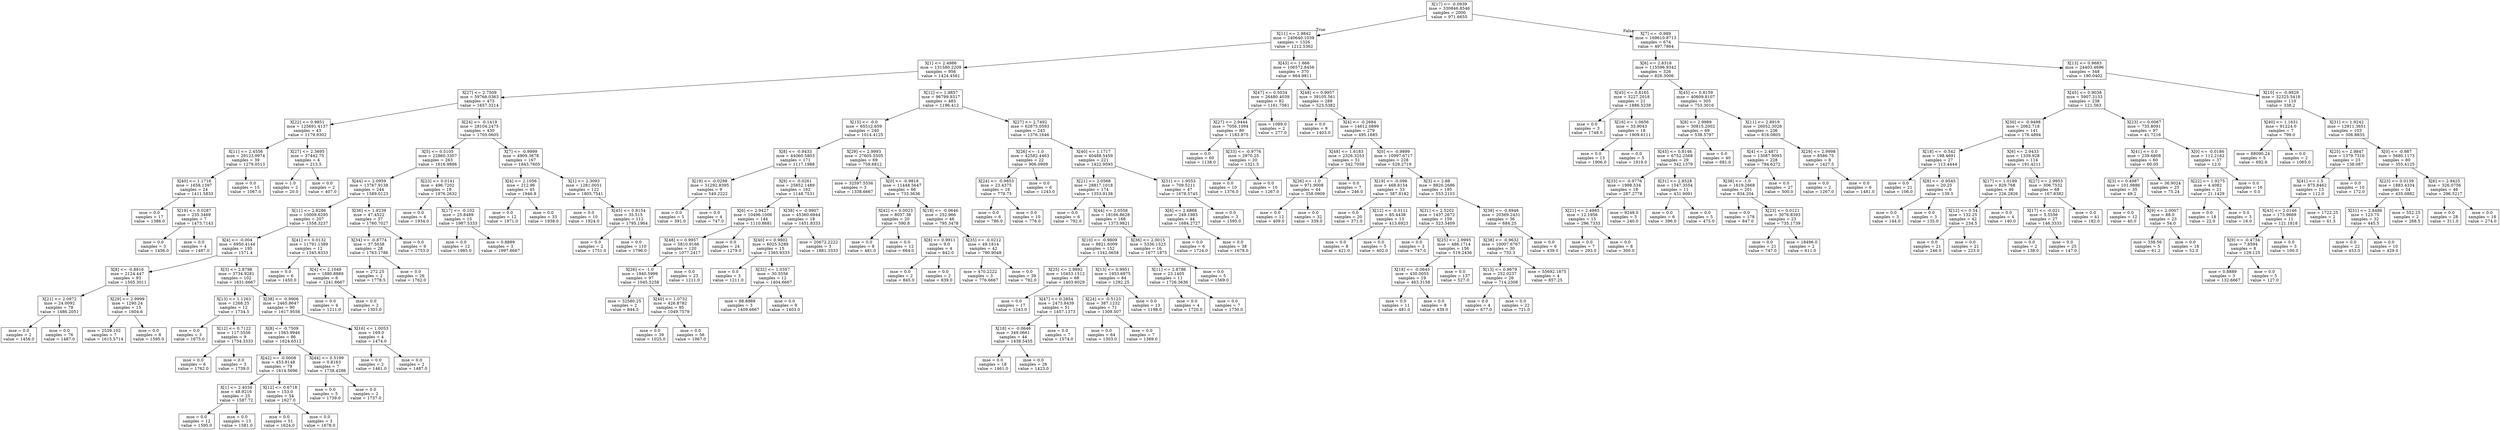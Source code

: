 digraph Tree {
node [shape=box] ;
0 [label="X[17] <= -0.0939\nmse = 330846.8546\nsamples = 2000\nvalue = 971.6655"] ;
1 [label="X[11] <= 2.9842\nmse = 240640.1039\nsamples = 1326\nvalue = 1212.5362"] ;
0 -> 1 [labeldistance=2.5, labelangle=45, headlabel="True"] ;
2 [label="X[1] <= 2.4986\nmse = 131580.2209\nsamples = 956\nvalue = 1424.4561"] ;
1 -> 2 ;
3 [label="X[27] <= 2.7509\nmse = 59766.0363\nsamples = 473\nvalue = 1657.3214"] ;
2 -> 3 ;
4 [label="X[22] <= 0.9851\nmse = 125691.4137\nsamples = 43\nvalue = 1179.9302"] ;
3 -> 4 ;
5 [label="X[11] <= 2.4556\nmse = 29123.9974\nsamples = 39\nvalue = 1279.0513"] ;
4 -> 5 ;
6 [label="X[40] <= 1.1716\nmse = 1658.1597\nsamples = 24\nvalue = 1411.5833"] ;
5 -> 6 ;
7 [label="mse = 0.0\nsamples = 17\nvalue = 1386.0"] ;
6 -> 7 ;
8 [label="X[19] <= 0.0287\nmse = 235.3469\nsamples = 7\nvalue = 1473.7143"] ;
6 -> 8 ;
9 [label="mse = 0.0\nsamples = 3\nvalue = 1456.0"] ;
8 -> 9 ;
10 [label="mse = 0.0\nsamples = 4\nvalue = 1487.0"] ;
8 -> 10 ;
11 [label="mse = 0.0\nsamples = 15\nvalue = 1067.0"] ;
5 -> 11 ;
12 [label="X[27] <= 2.3695\nmse = 37442.75\nsamples = 4\nvalue = 213.5"] ;
4 -> 12 ;
13 [label="mse = 1.0\nsamples = 2\nvalue = 20.0"] ;
12 -> 13 ;
14 [label="mse = 0.0\nsamples = 2\nvalue = 407.0"] ;
12 -> 14 ;
15 [label="X[24] <= -0.1419\nmse = 28104.2475\nsamples = 430\nvalue = 1705.0605"] ;
3 -> 15 ;
16 [label="X[5] <= 0.5105\nmse = 22860.3307\nsamples = 263\nvalue = 1616.9886"] ;
15 -> 16 ;
17 [label="X[44] <= 2.0959\nmse = 13767.9138\nsamples = 244\nvalue = 1589.0123"] ;
16 -> 17 ;
18 [label="X[11] <= 2.8286\nmse = 10009.6295\nsamples = 207\nvalue = 1558.3237"] ;
17 -> 18 ;
19 [label="X[4] <= -0.004\nmse = 6950.4144\nsamples = 195\nvalue = 1571.4"] ;
18 -> 19 ;
20 [label="X[8] <= -0.8916\nmse = 2124.447\nsamples = 93\nvalue = 1505.3011"] ;
19 -> 20 ;
21 [label="X[21] <= 2.0972\nmse = 24.0092\nsamples = 78\nvalue = 1486.2051"] ;
20 -> 21 ;
22 [label="mse = 0.0\nsamples = 2\nvalue = 1456.0"] ;
21 -> 22 ;
23 [label="mse = 0.0\nsamples = 76\nvalue = 1487.0"] ;
21 -> 23 ;
24 [label="X[29] <= 2.9999\nmse = 1290.24\nsamples = 15\nvalue = 1604.6"] ;
20 -> 24 ;
25 [label="mse = 2539.102\nsamples = 7\nvalue = 1615.5714"] ;
24 -> 25 ;
26 [label="mse = 0.0\nsamples = 8\nvalue = 1595.0"] ;
24 -> 26 ;
27 [label="X[3] <= 2.8798\nmse = 3734.9281\nsamples = 102\nvalue = 1631.6667"] ;
19 -> 27 ;
28 [label="X[13] <= 1.1263\nmse = 1268.25\nsamples = 12\nvalue = 1734.5"] ;
27 -> 28 ;
29 [label="mse = 0.0\nsamples = 3\nvalue = 1675.0"] ;
28 -> 29 ;
30 [label="X[12] <= 0.7122\nmse = 117.5556\nsamples = 9\nvalue = 1754.3333"] ;
28 -> 30 ;
31 [label="mse = 0.0\nsamples = 6\nvalue = 1762.0"] ;
30 -> 31 ;
32 [label="mse = 0.0\nsamples = 3\nvalue = 1739.0"] ;
30 -> 32 ;
33 [label="X[38] <= -0.9906\nmse = 2465.8647\nsamples = 90\nvalue = 1617.9556"] ;
27 -> 33 ;
34 [label="X[8] <= -0.7509\nmse = 1563.9946\nsamples = 86\nvalue = 1624.6512"] ;
33 -> 34 ;
35 [label="X[42] <= -0.0008\nmse = 453.8148\nsamples = 79\nvalue = 1614.5696"] ;
34 -> 35 ;
36 [label="X[1] <= 2.4034\nmse = 48.9216\nsamples = 25\nvalue = 1587.72"] ;
35 -> 36 ;
37 [label="mse = 0.0\nsamples = 12\nvalue = 1595.0"] ;
36 -> 37 ;
38 [label="mse = 0.0\nsamples = 13\nvalue = 1581.0"] ;
36 -> 38 ;
39 [label="X[12] <= 0.6718\nmse = 153.0\nsamples = 54\nvalue = 1627.0"] ;
35 -> 39 ;
40 [label="mse = 0.0\nsamples = 51\nvalue = 1624.0"] ;
39 -> 40 ;
41 [label="mse = 0.0\nsamples = 3\nvalue = 1678.0"] ;
39 -> 41 ;
42 [label="X[44] <= 0.5199\nmse = 0.8163\nsamples = 7\nvalue = 1738.4286"] ;
34 -> 42 ;
43 [label="mse = 0.0\nsamples = 5\nvalue = 1739.0"] ;
42 -> 43 ;
44 [label="mse = 0.0\nsamples = 2\nvalue = 1737.0"] ;
42 -> 44 ;
45 [label="X[16] <= 1.0053\nmse = 169.0\nsamples = 4\nvalue = 1474.0"] ;
33 -> 45 ;
46 [label="mse = 0.0\nsamples = 2\nvalue = 1461.0"] ;
45 -> 46 ;
47 [label="mse = 0.0\nsamples = 2\nvalue = 1487.0"] ;
45 -> 47 ;
48 [label="X[41] <= 0.0132\nmse = 11791.1389\nsamples = 12\nvalue = 1345.8333"] ;
18 -> 48 ;
49 [label="mse = 0.0\nsamples = 6\nvalue = 1450.0"] ;
48 -> 49 ;
50 [label="X[4] <= 2.1049\nmse = 1880.8889\nsamples = 6\nvalue = 1241.6667"] ;
48 -> 50 ;
51 [label="mse = 0.0\nsamples = 4\nvalue = 1211.0"] ;
50 -> 51 ;
52 [label="mse = 0.0\nsamples = 2\nvalue = 1303.0"] ;
50 -> 52 ;
53 [label="X[36] <= 1.9239\nmse = 47.4522\nsamples = 37\nvalue = 1760.7027"] ;
17 -> 53 ;
54 [label="X[34] <= -0.8774\nmse = 37.5038\nsamples = 28\nvalue = 1763.1786"] ;
53 -> 54 ;
55 [label="mse = 272.25\nsamples = 2\nvalue = 1778.5"] ;
54 -> 55 ;
56 [label="mse = 0.0\nsamples = 26\nvalue = 1762.0"] ;
54 -> 56 ;
57 [label="mse = 0.0\nsamples = 9\nvalue = 1753.0"] ;
53 -> 57 ;
58 [label="X[23] <= 0.0141\nmse = 496.7202\nsamples = 19\nvalue = 1976.2632"] ;
16 -> 58 ;
59 [label="mse = 0.0\nsamples = 4\nvalue = 1934.0"] ;
58 -> 59 ;
60 [label="X[17] <= -0.102\nmse = 25.8489\nsamples = 15\nvalue = 1987.5333"] ;
58 -> 60 ;
61 [label="mse = 0.0\nsamples = 12\nvalue = 1985.0"] ;
60 -> 61 ;
62 [label="mse = 0.8889\nsamples = 3\nvalue = 1997.6667"] ;
60 -> 62 ;
63 [label="X[7] <= -0.9999\nmse = 4909.3678\nsamples = 167\nvalue = 1843.7605"] ;
15 -> 63 ;
64 [label="X[4] <= 2.1056\nmse = 212.96\nsamples = 45\nvalue = 1946.8"] ;
63 -> 64 ;
65 [label="mse = 0.0\nsamples = 12\nvalue = 1971.0"] ;
64 -> 65 ;
66 [label="mse = 0.0\nsamples = 33\nvalue = 1938.0"] ;
64 -> 66 ;
67 [label="X[1] <= 2.3093\nmse = 1281.0051\nsamples = 122\nvalue = 1805.7541"] ;
63 -> 67 ;
68 [label="mse = 0.0\nsamples = 10\nvalue = 1924.0"] ;
67 -> 68 ;
69 [label="X[45] <= 0.8154\nmse = 35.515\nsamples = 112\nvalue = 1795.1964"] ;
67 -> 69 ;
70 [label="mse = 0.0\nsamples = 2\nvalue = 1751.0"] ;
69 -> 70 ;
71 [label="mse = 0.0\nsamples = 110\nvalue = 1796.0"] ;
69 -> 71 ;
72 [label="X[12] <= 1.9857\nmse = 96799.9317\nsamples = 483\nvalue = 1196.412"] ;
2 -> 72 ;
73 [label="X[15] <= -0.0\nmse = 65512.659\nsamples = 240\nvalue = 1014.4125"] ;
72 -> 73 ;
74 [label="X[8] <= -0.9433\nmse = 44060.5803\nsamples = 171\nvalue = 1117.1988"] ;
73 -> 74 ;
75 [label="X[19] <= -0.0298\nmse = 31292.8395\nsamples = 9\nvalue = 549.2222"] ;
74 -> 75 ;
76 [label="mse = 0.0\nsamples = 5\nvalue = 391.0"] ;
75 -> 76 ;
77 [label="mse = 0.0\nsamples = 4\nvalue = 747.0"] ;
75 -> 77 ;
78 [label="X[9] <= -0.0261\nmse = 25852.1489\nsamples = 162\nvalue = 1148.7531"] ;
74 -> 78 ;
79 [label="X[6] <= 2.9427\nmse = 10496.1006\nsamples = 144\nvalue = 1110.8681"] ;
78 -> 79 ;
80 [label="X[48] <= 0.9957\nmse = 5810.9166\nsamples = 120\nvalue = 1077.2417"] ;
79 -> 80 ;
81 [label="X[26] <= -1.0\nmse = 1940.5999\nsamples = 97\nvalue = 1045.5258"] ;
80 -> 81 ;
82 [label="mse = 32580.25\nsamples = 2\nvalue = 844.5"] ;
81 -> 82 ;
83 [label="X[40] <= 1.0732\nmse = 426.8782\nsamples = 95\nvalue = 1049.7579"] ;
81 -> 83 ;
84 [label="mse = 0.0\nsamples = 39\nvalue = 1025.0"] ;
83 -> 84 ;
85 [label="mse = 0.0\nsamples = 56\nvalue = 1067.0"] ;
83 -> 85 ;
86 [label="mse = 0.0\nsamples = 23\nvalue = 1211.0"] ;
80 -> 86 ;
87 [label="mse = 0.0\nsamples = 24\nvalue = 1279.0"] ;
79 -> 87 ;
88 [label="X[38] <= -0.9907\nmse = 45360.6944\nsamples = 18\nvalue = 1451.8333"] ;
78 -> 88 ;
89 [label="X[40] <= 0.9802\nmse = 6025.5289\nsamples = 15\nvalue = 1365.9333"] ;
88 -> 89 ;
90 [label="mse = 0.0\nsamples = 3\nvalue = 1211.0"] ;
89 -> 90 ;
91 [label="X[32] <= 1.0357\nmse = 30.5556\nsamples = 12\nvalue = 1404.6667"] ;
89 -> 91 ;
92 [label="mse = 88.8889\nsamples = 3\nvalue = 1409.6667"] ;
91 -> 92 ;
93 [label="mse = 0.0\nsamples = 9\nvalue = 1403.0"] ;
91 -> 93 ;
94 [label="mse = 20672.2222\nsamples = 3\nvalue = 1881.3333"] ;
88 -> 94 ;
95 [label="X[29] <= 2.9993\nmse = 27605.5505\nsamples = 69\nvalue = 759.6812"] ;
73 -> 95 ;
96 [label="mse = 32597.5556\nsamples = 3\nvalue = 1338.6667"] ;
95 -> 96 ;
97 [label="X[0] <= -0.9818\nmse = 11448.5647\nsamples = 66\nvalue = 733.3636"] ;
95 -> 97 ;
98 [label="X[42] <= 0.0023\nmse = 8037.36\nsamples = 20\nvalue = 590.8"] ;
97 -> 98 ;
99 [label="mse = 0.0\nsamples = 8\nvalue = 481.0"] ;
98 -> 99 ;
100 [label="mse = 0.0\nsamples = 12\nvalue = 664.0"] ;
98 -> 100 ;
101 [label="X[18] <= -0.0646\nmse = 252.966\nsamples = 46\nvalue = 795.3478"] ;
97 -> 101 ;
102 [label="X[8] <= 0.9911\nmse = 9.0\nsamples = 4\nvalue = 842.0"] ;
101 -> 102 ;
103 [label="mse = 0.0\nsamples = 2\nvalue = 845.0"] ;
102 -> 103 ;
104 [label="mse = 0.0\nsamples = 2\nvalue = 839.0"] ;
102 -> 104 ;
105 [label="X[35] <= -0.0212\nmse = 49.1814\nsamples = 42\nvalue = 790.9048"] ;
101 -> 105 ;
106 [label="mse = 470.2222\nsamples = 3\nvalue = 776.6667"] ;
105 -> 106 ;
107 [label="mse = 0.0\nsamples = 39\nvalue = 792.0"] ;
105 -> 107 ;
108 [label="X[27] <= 2.7492\nmse = 62675.0593\nsamples = 243\nvalue = 1376.1646"] ;
72 -> 108 ;
109 [label="X[26] <= -1.0\nmse = 42582.4463\nsamples = 22\nvalue = 906.0909"] ;
108 -> 109 ;
110 [label="X[24] <= -0.9853\nmse = 23.4375\nsamples = 16\nvalue = 779.75"] ;
109 -> 110 ;
111 [label="mse = 0.0\nsamples = 6\nvalue = 786.0"] ;
110 -> 111 ;
112 [label="mse = 0.0\nsamples = 10\nvalue = 776.0"] ;
110 -> 112 ;
113 [label="mse = 0.0\nsamples = 6\nvalue = 1243.0"] ;
109 -> 113 ;
114 [label="X[40] <= 1.1717\nmse = 40488.5459\nsamples = 221\nvalue = 1422.9593"] ;
108 -> 114 ;
115 [label="X[21] <= 2.0568\nmse = 28817.1018\nsamples = 174\nvalue = 1353.9138"] ;
114 -> 115 ;
116 [label="mse = 0.0\nsamples = 6\nvalue = 792.0"] ;
115 -> 116 ;
117 [label="X[44] <= 2.0558\nmse = 18166.8628\nsamples = 168\nvalue = 1373.9821"] ;
115 -> 117 ;
118 [label="X[10] <= -0.9809\nmse = 8821.6009\nsamples = 152\nvalue = 1342.0658"] ;
117 -> 118 ;
119 [label="X[25] <= 2.9892\nmse = 10453.1512\nsamples = 68\nvalue = 1403.6029"] ;
118 -> 119 ;
120 [label="mse = 0.0\nsamples = 17\nvalue = 1243.0"] ;
119 -> 120 ;
121 [label="X[47] <= 0.2854\nmse = 2473.8439\nsamples = 51\nvalue = 1457.1373"] ;
119 -> 121 ;
122 [label="X[18] <= -0.0646\nmse = 349.0661\nsamples = 44\nvalue = 1438.5455"] ;
121 -> 122 ;
123 [label="mse = 0.0\nsamples = 18\nvalue = 1461.0"] ;
122 -> 123 ;
124 [label="mse = 0.0\nsamples = 26\nvalue = 1423.0"] ;
122 -> 124 ;
125 [label="mse = 0.0\nsamples = 7\nvalue = 1574.0"] ;
121 -> 125 ;
126 [label="X[13] <= 0.9951\nmse = 1953.6875\nsamples = 84\nvalue = 1292.25"] ;
118 -> 126 ;
127 [label="X[24] <= -0.5123\nmse = 387.1232\nsamples = 71\nvalue = 1309.507"] ;
126 -> 127 ;
128 [label="mse = 0.0\nsamples = 64\nvalue = 1303.0"] ;
127 -> 128 ;
129 [label="mse = 0.0\nsamples = 7\nvalue = 1369.0"] ;
127 -> 129 ;
130 [label="mse = 0.0\nsamples = 13\nvalue = 1198.0"] ;
126 -> 130 ;
131 [label="X[36] <= 2.0015\nmse = 5336.1523\nsamples = 16\nvalue = 1677.1875"] ;
117 -> 131 ;
132 [label="X[11] <= 2.8786\nmse = 23.1405\nsamples = 11\nvalue = 1726.3636"] ;
131 -> 132 ;
133 [label="mse = 0.0\nsamples = 4\nvalue = 1720.0"] ;
132 -> 133 ;
134 [label="mse = 0.0\nsamples = 7\nvalue = 1730.0"] ;
132 -> 134 ;
135 [label="mse = 0.0\nsamples = 5\nvalue = 1569.0"] ;
131 -> 135 ;
136 [label="X[31] <= 1.9553\nmse = 709.5211\nsamples = 47\nvalue = 1678.5745"] ;
114 -> 136 ;
137 [label="X[6] <= 2.6868\nmse = 249.1983\nsamples = 44\nvalue = 1684.2727"] ;
136 -> 137 ;
138 [label="mse = 0.0\nsamples = 6\nvalue = 1724.0"] ;
137 -> 138 ;
139 [label="mse = 0.0\nsamples = 38\nvalue = 1678.0"] ;
137 -> 139 ;
140 [label="mse = 0.0\nsamples = 3\nvalue = 1595.0"] ;
136 -> 140 ;
141 [label="X[43] <= 1.666\nmse = 106572.8456\nsamples = 370\nvalue = 664.9811"] ;
1 -> 141 ;
142 [label="X[47] <= 0.5034\nmse = 26480.4039\nsamples = 82\nvalue = 1161.7561"] ;
141 -> 142 ;
143 [label="X[27] <= 2.9444\nmse = 7056.1094\nsamples = 80\nvalue = 1183.875"] ;
142 -> 143 ;
144 [label="mse = 0.0\nsamples = 60\nvalue = 1138.0"] ;
143 -> 144 ;
145 [label="X[33] <= -0.9776\nmse = 2970.25\nsamples = 20\nvalue = 1321.5"] ;
143 -> 145 ;
146 [label="mse = 0.0\nsamples = 10\nvalue = 1376.0"] ;
145 -> 146 ;
147 [label="mse = 0.0\nsamples = 10\nvalue = 1267.0"] ;
145 -> 147 ;
148 [label="mse = 1089.0\nsamples = 2\nvalue = 277.0"] ;
142 -> 148 ;
149 [label="X[48] <= 0.9957\nmse = 39105.561\nsamples = 288\nvalue = 523.5382"] ;
141 -> 149 ;
150 [label="mse = 0.0\nsamples = 9\nvalue = 1403.0"] ;
149 -> 150 ;
151 [label="X[4] <= -0.2684\nmse = 14612.0899\nsamples = 279\nvalue = 495.1685"] ;
149 -> 151 ;
152 [label="X[48] <= 1.6183\nmse = 2326.3253\nsamples = 51\nvalue = 342.7059"] ;
151 -> 152 ;
153 [label="X[26] <= -1.0\nmse = 971.9008\nsamples = 44\nvalue = 358.0909"] ;
152 -> 153 ;
154 [label="mse = 0.0\nsamples = 12\nvalue = 409.0"] ;
153 -> 154 ;
155 [label="mse = 0.0\nsamples = 32\nvalue = 339.0"] ;
153 -> 155 ;
156 [label="mse = 0.0\nsamples = 7\nvalue = 246.0"] ;
152 -> 156 ;
157 [label="X[0] <= -0.9899\nmse = 10997.6717\nsamples = 228\nvalue = 529.2719"] ;
151 -> 157 ;
158 [label="X[19] <= -0.098\nmse = 468.8154\nsamples = 33\nvalue = 387.8182"] ;
157 -> 158 ;
159 [label="mse = 0.0\nsamples = 20\nvalue = 371.0"] ;
158 -> 159 ;
160 [label="X[12] <= -0.0111\nmse = 85.4438\nsamples = 13\nvalue = 413.6923"] ;
158 -> 160 ;
161 [label="mse = 0.0\nsamples = 8\nvalue = 421.0"] ;
160 -> 161 ;
162 [label="mse = 0.0\nsamples = 5\nvalue = 402.0"] ;
160 -> 162 ;
163 [label="X[3] <= 2.88\nmse = 8820.2686\nsamples = 195\nvalue = 553.2103"] ;
157 -> 163 ;
164 [label="X[31] <= 2.5202\nmse = 1437.2672\nsamples = 159\nvalue = 523.5409"] ;
163 -> 164 ;
165 [label="mse = 0.0\nsamples = 3\nvalue = 747.0"] ;
164 -> 165 ;
166 [label="X[25] <= 2.9995\nmse = 486.1714\nsamples = 156\nvalue = 519.2436"] ;
164 -> 166 ;
167 [label="X[18] <= -0.0645\nmse = 430.0055\nsamples = 19\nvalue = 463.3158"] ;
166 -> 167 ;
168 [label="mse = 0.0\nsamples = 11\nvalue = 481.0"] ;
167 -> 168 ;
169 [label="mse = 0.0\nsamples = 8\nvalue = 439.0"] ;
167 -> 169 ;
170 [label="mse = 0.0\nsamples = 137\nvalue = 527.0"] ;
166 -> 170 ;
171 [label="X[38] <= -0.8946\nmse = 20369.2431\nsamples = 36\nvalue = 684.25"] ;
163 -> 171 ;
172 [label="X[38] <= -0.9632\nmse = 10007.6767\nsamples = 30\nvalue = 733.3"] ;
171 -> 172 ;
173 [label="X[13] <= 0.9679\nmse = 252.0237\nsamples = 26\nvalue = 714.2308"] ;
172 -> 173 ;
174 [label="mse = 0.0\nsamples = 4\nvalue = 677.0"] ;
173 -> 174 ;
175 [label="mse = 0.0\nsamples = 22\nvalue = 721.0"] ;
173 -> 175 ;
176 [label="mse = 55692.1875\nsamples = 4\nvalue = 857.25"] ;
172 -> 176 ;
177 [label="mse = 0.0\nsamples = 6\nvalue = 439.0"] ;
171 -> 177 ;
178 [label="X[7] <= -0.989\nmse = 169610.8713\nsamples = 674\nvalue = 497.7864"] ;
0 -> 178 [labeldistance=2.5, labelangle=-45, headlabel="False"] ;
179 [label="X[6] <= 2.8318\nmse = 115596.9342\nsamples = 326\nvalue = 826.3006"] ;
178 -> 179 ;
180 [label="X[45] <= 0.8165\nmse = 3227.2018\nsamples = 21\nvalue = 1886.5238"] ;
179 -> 180 ;
181 [label="mse = 0.0\nsamples = 3\nvalue = 1748.0"] ;
180 -> 181 ;
182 [label="X[16] <= 1.0656\nmse = 33.9043\nsamples = 18\nvalue = 1909.6111"] ;
180 -> 182 ;
183 [label="mse = 0.0\nsamples = 13\nvalue = 1906.0"] ;
182 -> 183 ;
184 [label="mse = 0.0\nsamples = 5\nvalue = 1919.0"] ;
182 -> 184 ;
185 [label="X[45] <= 0.8159\nmse = 40609.8107\nsamples = 305\nvalue = 753.3016"] ;
179 -> 185 ;
186 [label="X[8] <= 2.9989\nmse = 30815.2002\nsamples = 69\nvalue = 538.5797"] ;
185 -> 186 ;
187 [label="X[45] <= 0.8146\nmse = 6752.2568\nsamples = 29\nvalue = 342.1379"] ;
186 -> 187 ;
188 [label="X[33] <= -0.9776\nmse = 1998.534\nsamples = 18\nvalue = 287.2778"] ;
187 -> 188 ;
189 [label="X[21] <= 2.4983\nmse = 12.1956\nsamples = 15\nvalue = 296.7333"] ;
188 -> 189 ;
190 [label="mse = 0.0\nsamples = 7\nvalue = 293.0"] ;
189 -> 190 ;
191 [label="mse = 0.0\nsamples = 8\nvalue = 300.0"] ;
189 -> 191 ;
192 [label="mse = 9248.0\nsamples = 3\nvalue = 240.0"] ;
188 -> 192 ;
193 [label="X[31] <= 2.8528\nmse = 1547.3554\nsamples = 11\nvalue = 431.9091"] ;
187 -> 193 ;
194 [label="mse = 0.0\nsamples = 6\nvalue = 396.0"] ;
193 -> 194 ;
195 [label="mse = 0.0\nsamples = 5\nvalue = 475.0"] ;
193 -> 195 ;
196 [label="mse = 0.0\nsamples = 40\nvalue = 681.0"] ;
186 -> 196 ;
197 [label="X[11] <= 2.8919\nmse = 26052.3028\nsamples = 236\nvalue = 816.0805"] ;
185 -> 197 ;
198 [label="X[4] <= 2.4871\nmse = 13087.9093\nsamples = 228\nvalue = 794.6272"] ;
197 -> 198 ;
199 [label="X[38] <= -1.0\nmse = 1619.2668\nsamples = 201\nvalue = 834.204"] ;
198 -> 199 ;
200 [label="mse = 0.0\nsamples = 178\nvalue = 847.0"] ;
199 -> 200 ;
201 [label="X[23] <= 0.0121\nmse = 3076.8393\nsamples = 23\nvalue = 735.1739"] ;
199 -> 201 ;
202 [label="mse = 0.0\nsamples = 21\nvalue = 747.0"] ;
201 -> 202 ;
203 [label="mse = 18496.0\nsamples = 2\nvalue = 611.0"] ;
201 -> 203 ;
204 [label="mse = 0.0\nsamples = 27\nvalue = 500.0"] ;
198 -> 204 ;
205 [label="X[29] <= 2.9998\nmse = 8586.75\nsamples = 8\nvalue = 1427.5"] ;
197 -> 205 ;
206 [label="mse = 0.0\nsamples = 2\nvalue = 1267.0"] ;
205 -> 206 ;
207 [label="mse = 0.0\nsamples = 6\nvalue = 1481.0"] ;
205 -> 207 ;
208 [label="X[13] <= 0.9683\nmse = 24403.4696\nsamples = 348\nvalue = 190.0402"] ;
178 -> 208 ;
209 [label="X[45] <= 0.9038\nmse = 5907.3133\nsamples = 238\nvalue = 121.563"] ;
208 -> 209 ;
210 [label="X[30] <= -0.9498\nmse = 2062.718\nsamples = 141\nvalue = 176.4894"] ;
209 -> 210 ;
211 [label="X[18] <= -0.542\nmse = 198.4691\nsamples = 27\nvalue = 113.4444"] ;
210 -> 211 ;
212 [label="mse = 0.0\nsamples = 21\nvalue = 106.0"] ;
211 -> 212 ;
213 [label="X[8] <= -0.9545\nmse = 20.25\nsamples = 6\nvalue = 139.5"] ;
211 -> 213 ;
214 [label="mse = 0.0\nsamples = 3\nvalue = 144.0"] ;
213 -> 214 ;
215 [label="mse = 0.0\nsamples = 3\nvalue = 135.0"] ;
213 -> 215 ;
216 [label="X[6] <= 2.9433\nmse = 1339.928\nsamples = 114\nvalue = 191.4211"] ;
210 -> 216 ;
217 [label="X[17] <= 1.0189\nmse = 829.768\nsamples = 46\nvalue = 226.2826"] ;
216 -> 217 ;
218 [label="X[12] <= 0.54\nmse = 132.25\nsamples = 42\nvalue = 234.5"] ;
217 -> 218 ;
219 [label="mse = 0.0\nsamples = 21\nvalue = 246.0"] ;
218 -> 219 ;
220 [label="mse = 0.0\nsamples = 21\nvalue = 223.0"] ;
218 -> 220 ;
221 [label="mse = 0.0\nsamples = 4\nvalue = 140.0"] ;
217 -> 221 ;
222 [label="X[27] <= 2.9953\nmse = 306.7532\nsamples = 68\nvalue = 167.8382"] ;
216 -> 222 ;
223 [label="X[17] <= -0.021\nmse = 5.5556\nsamples = 27\nvalue = 146.3333"] ;
222 -> 223 ;
224 [label="mse = 0.0\nsamples = 2\nvalue = 138.0"] ;
223 -> 224 ;
225 [label="mse = 0.0\nsamples = 25\nvalue = 147.0"] ;
223 -> 225 ;
226 [label="mse = 0.0\nsamples = 41\nvalue = 182.0"] ;
222 -> 226 ;
227 [label="X[23] <= 0.0067\nmse = 735.8091\nsamples = 97\nvalue = 41.7216"] ;
209 -> 227 ;
228 [label="X[41] <= 0.0\nmse = 239.6808\nsamples = 60\nvalue = 60.05"] ;
227 -> 228 ;
229 [label="X[3] <= 0.4987\nmse = 101.9886\nsamples = 35\nvalue = 49.2"] ;
228 -> 229 ;
230 [label="mse = 0.0\nsamples = 12\nvalue = 40.0"] ;
229 -> 230 ;
231 [label="X[9] <= 2.0007\nmse = 88.0\nsamples = 23\nvalue = 54.0"] ;
229 -> 231 ;
232 [label="mse = 338.56\nsamples = 5\nvalue = 61.2"] ;
231 -> 232 ;
233 [label="mse = 0.0\nsamples = 18\nvalue = 52.0"] ;
231 -> 233 ;
234 [label="mse = 36.9024\nsamples = 25\nvalue = 75.24"] ;
228 -> 234 ;
235 [label="X[0] <= -0.0186\nmse = 112.2162\nsamples = 37\nvalue = 12.0"] ;
227 -> 235 ;
236 [label="X[22] <= 1.9275\nmse = 4.4082\nsamples = 21\nvalue = 21.1429"] ;
235 -> 236 ;
237 [label="mse = 0.0\nsamples = 18\nvalue = 22.0"] ;
236 -> 237 ;
238 [label="mse = 0.0\nsamples = 3\nvalue = 16.0"] ;
236 -> 238 ;
239 [label="mse = 0.0\nsamples = 16\nvalue = 0.0"] ;
235 -> 239 ;
240 [label="X[10] <= -0.9829\nmse = 32325.5418\nsamples = 110\nvalue = 338.2"] ;
208 -> 240 ;
241 [label="X[40] <= 1.1631\nmse = 91224.0\nsamples = 7\nvalue = 799.0"] ;
240 -> 241 ;
242 [label="mse = 88090.24\nsamples = 5\nvalue = 692.6"] ;
241 -> 242 ;
243 [label="mse = 0.0\nsamples = 2\nvalue = 1065.0"] ;
241 -> 243 ;
244 [label="X[31] <= 1.9242\nmse = 12911.3651\nsamples = 103\nvalue = 306.8835"] ;
240 -> 244 ;
245 [label="X[25] <= 2.9847\nmse = 1379.7316\nsamples = 23\nvalue = 138.087"] ;
244 -> 245 ;
246 [label="X[41] <= 1.5\nmse = 875.8462\nsamples = 13\nvalue = 112.0"] ;
245 -> 246 ;
247 [label="X[43] <= 2.0146\nmse = 173.9669\nsamples = 11\nvalue = 121.1818"] ;
246 -> 247 ;
248 [label="X[9] <= -0.4734\nmse = 7.8594\nsamples = 8\nvalue = 129.125"] ;
247 -> 248 ;
249 [label="mse = 0.8889\nsamples = 3\nvalue = 132.6667"] ;
248 -> 249 ;
250 [label="mse = 0.0\nsamples = 5\nvalue = 127.0"] ;
248 -> 250 ;
251 [label="mse = 0.0\nsamples = 3\nvalue = 100.0"] ;
247 -> 251 ;
252 [label="mse = 1722.25\nsamples = 2\nvalue = 61.5"] ;
246 -> 252 ;
253 [label="mse = 0.0\nsamples = 10\nvalue = 172.0"] ;
245 -> 253 ;
254 [label="X[0] <= -0.987\nmse = 5680.1173\nsamples = 80\nvalue = 355.4125"] ;
244 -> 254 ;
255 [label="X[23] <= 0.0139\nmse = 1883.4334\nsamples = 34\nvalue = 435.0882"] ;
254 -> 255 ;
256 [label="X[31] <= 2.8486\nmse = 123.75\nsamples = 32\nvalue = 445.5"] ;
255 -> 256 ;
257 [label="mse = 0.0\nsamples = 22\nvalue = 453.0"] ;
256 -> 257 ;
258 [label="mse = 0.0\nsamples = 10\nvalue = 429.0"] ;
256 -> 258 ;
259 [label="mse = 552.25\nsamples = 2\nvalue = 268.5"] ;
255 -> 259 ;
260 [label="X[6] <= 2.9425\nmse = 326.0756\nsamples = 46\nvalue = 296.5217"] ;
254 -> 260 ;
261 [label="mse = 0.0\nsamples = 28\nvalue = 311.0"] ;
260 -> 261 ;
262 [label="mse = 0.0\nsamples = 18\nvalue = 274.0"] ;
260 -> 262 ;
}